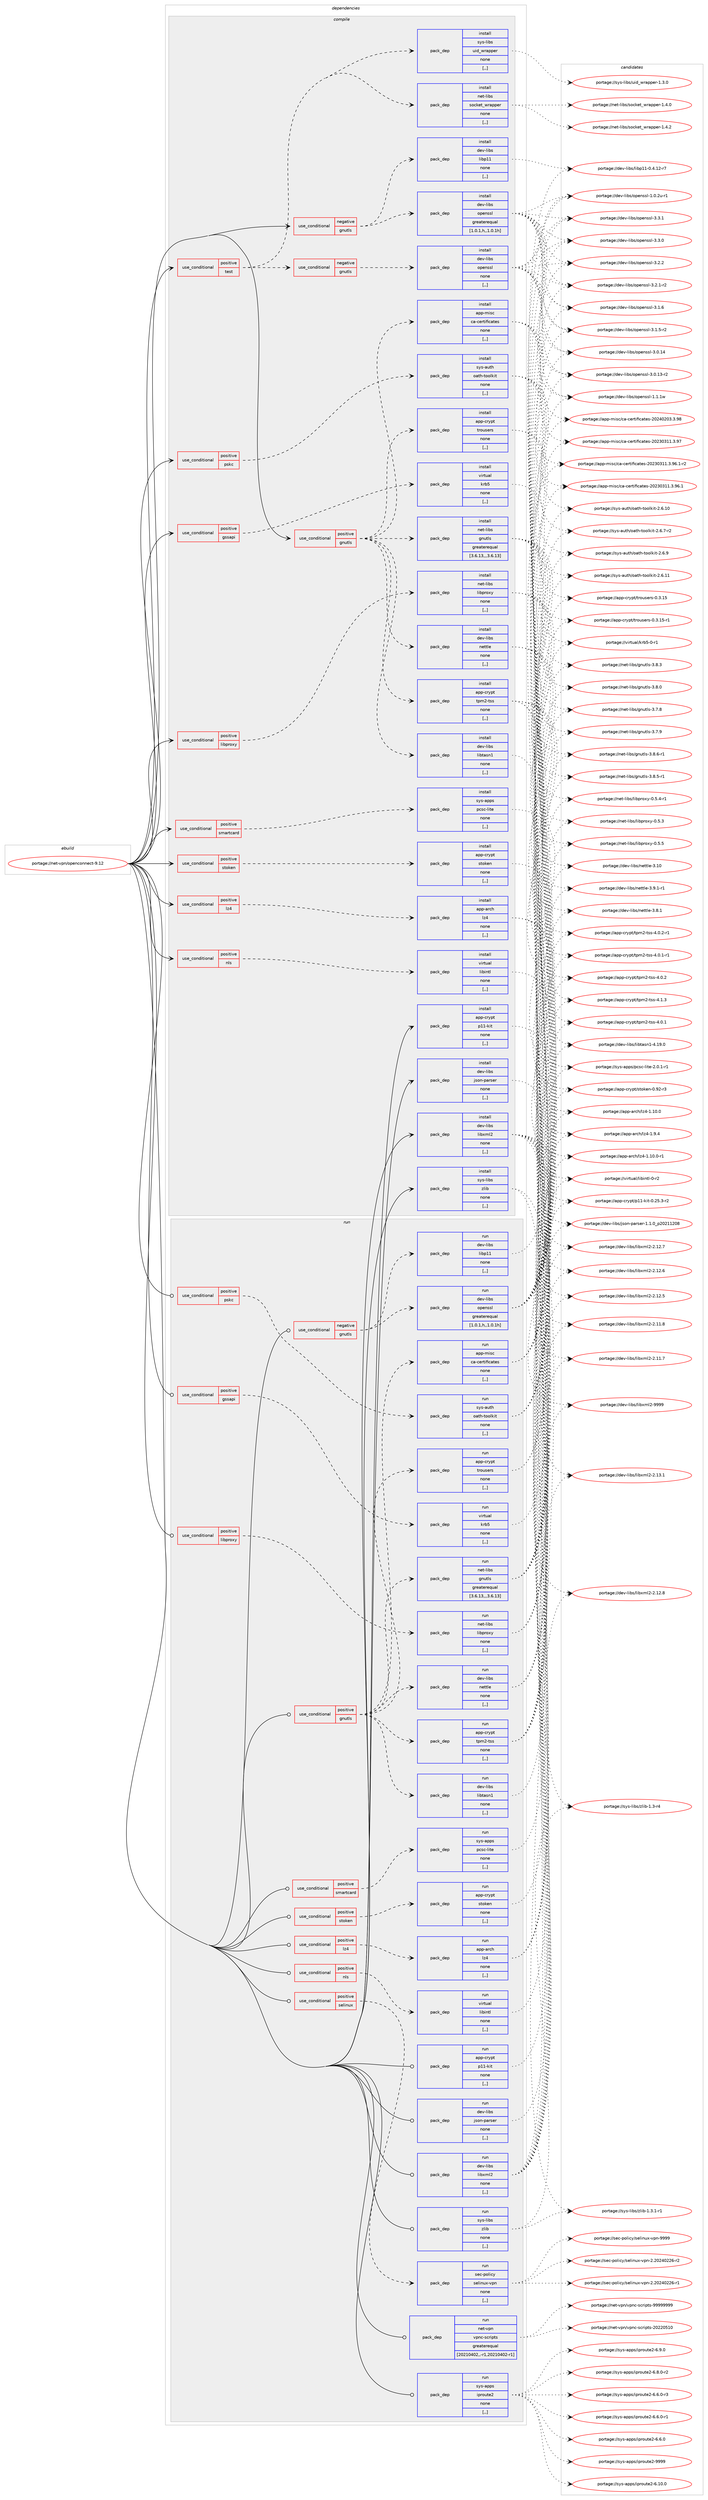 digraph prolog {

# *************
# Graph options
# *************

newrank=true;
concentrate=true;
compound=true;
graph [rankdir=LR,fontname=Helvetica,fontsize=10,ranksep=1.5];#, ranksep=2.5, nodesep=0.2];
edge  [arrowhead=vee];
node  [fontname=Helvetica,fontsize=10];

# **********
# The ebuild
# **********

subgraph cluster_leftcol {
color=gray;
label=<<i>ebuild</i>>;
id [label="portage://net-vpn/openconnect-9.12", color=red, width=4, href="../net-vpn/openconnect-9.12.svg"];
}

# ****************
# The dependencies
# ****************

subgraph cluster_midcol {
color=gray;
label=<<i>dependencies</i>>;
subgraph cluster_compile {
fillcolor="#eeeeee";
style=filled;
label=<<i>compile</i>>;
subgraph cond102358 {
dependency387004 [label=<<TABLE BORDER="0" CELLBORDER="1" CELLSPACING="0" CELLPADDING="4"><TR><TD ROWSPAN="3" CELLPADDING="10">use_conditional</TD></TR><TR><TD>negative</TD></TR><TR><TD>gnutls</TD></TR></TABLE>>, shape=none, color=red];
subgraph pack281861 {
dependency387005 [label=<<TABLE BORDER="0" CELLBORDER="1" CELLSPACING="0" CELLPADDING="4" WIDTH="220"><TR><TD ROWSPAN="6" CELLPADDING="30">pack_dep</TD></TR><TR><TD WIDTH="110">install</TD></TR><TR><TD>dev-libs</TD></TR><TR><TD>openssl</TD></TR><TR><TD>greaterequal</TD></TR><TR><TD>[1.0.1,h,,1.0.1h]</TD></TR></TABLE>>, shape=none, color=blue];
}
dependency387004:e -> dependency387005:w [weight=20,style="dashed",arrowhead="vee"];
subgraph pack281862 {
dependency387006 [label=<<TABLE BORDER="0" CELLBORDER="1" CELLSPACING="0" CELLPADDING="4" WIDTH="220"><TR><TD ROWSPAN="6" CELLPADDING="30">pack_dep</TD></TR><TR><TD WIDTH="110">install</TD></TR><TR><TD>dev-libs</TD></TR><TR><TD>libp11</TD></TR><TR><TD>none</TD></TR><TR><TD>[,,]</TD></TR></TABLE>>, shape=none, color=blue];
}
dependency387004:e -> dependency387006:w [weight=20,style="dashed",arrowhead="vee"];
}
id:e -> dependency387004:w [weight=20,style="solid",arrowhead="vee"];
subgraph cond102359 {
dependency387007 [label=<<TABLE BORDER="0" CELLBORDER="1" CELLSPACING="0" CELLPADDING="4"><TR><TD ROWSPAN="3" CELLPADDING="10">use_conditional</TD></TR><TR><TD>positive</TD></TR><TR><TD>gnutls</TD></TR></TABLE>>, shape=none, color=red];
subgraph pack281863 {
dependency387008 [label=<<TABLE BORDER="0" CELLBORDER="1" CELLSPACING="0" CELLPADDING="4" WIDTH="220"><TR><TD ROWSPAN="6" CELLPADDING="30">pack_dep</TD></TR><TR><TD WIDTH="110">install</TD></TR><TR><TD>app-crypt</TD></TR><TR><TD>trousers</TD></TR><TR><TD>none</TD></TR><TR><TD>[,,]</TD></TR></TABLE>>, shape=none, color=blue];
}
dependency387007:e -> dependency387008:w [weight=20,style="dashed",arrowhead="vee"];
subgraph pack281864 {
dependency387009 [label=<<TABLE BORDER="0" CELLBORDER="1" CELLSPACING="0" CELLPADDING="4" WIDTH="220"><TR><TD ROWSPAN="6" CELLPADDING="30">pack_dep</TD></TR><TR><TD WIDTH="110">install</TD></TR><TR><TD>app-misc</TD></TR><TR><TD>ca-certificates</TD></TR><TR><TD>none</TD></TR><TR><TD>[,,]</TD></TR></TABLE>>, shape=none, color=blue];
}
dependency387007:e -> dependency387009:w [weight=20,style="dashed",arrowhead="vee"];
subgraph pack281865 {
dependency387010 [label=<<TABLE BORDER="0" CELLBORDER="1" CELLSPACING="0" CELLPADDING="4" WIDTH="220"><TR><TD ROWSPAN="6" CELLPADDING="30">pack_dep</TD></TR><TR><TD WIDTH="110">install</TD></TR><TR><TD>dev-libs</TD></TR><TR><TD>nettle</TD></TR><TR><TD>none</TD></TR><TR><TD>[,,]</TD></TR></TABLE>>, shape=none, color=blue];
}
dependency387007:e -> dependency387010:w [weight=20,style="dashed",arrowhead="vee"];
subgraph pack281866 {
dependency387011 [label=<<TABLE BORDER="0" CELLBORDER="1" CELLSPACING="0" CELLPADDING="4" WIDTH="220"><TR><TD ROWSPAN="6" CELLPADDING="30">pack_dep</TD></TR><TR><TD WIDTH="110">install</TD></TR><TR><TD>net-libs</TD></TR><TR><TD>gnutls</TD></TR><TR><TD>greaterequal</TD></TR><TR><TD>[3.6.13,,,3.6.13]</TD></TR></TABLE>>, shape=none, color=blue];
}
dependency387007:e -> dependency387011:w [weight=20,style="dashed",arrowhead="vee"];
subgraph pack281867 {
dependency387012 [label=<<TABLE BORDER="0" CELLBORDER="1" CELLSPACING="0" CELLPADDING="4" WIDTH="220"><TR><TD ROWSPAN="6" CELLPADDING="30">pack_dep</TD></TR><TR><TD WIDTH="110">install</TD></TR><TR><TD>dev-libs</TD></TR><TR><TD>libtasn1</TD></TR><TR><TD>none</TD></TR><TR><TD>[,,]</TD></TR></TABLE>>, shape=none, color=blue];
}
dependency387007:e -> dependency387012:w [weight=20,style="dashed",arrowhead="vee"];
subgraph pack281868 {
dependency387013 [label=<<TABLE BORDER="0" CELLBORDER="1" CELLSPACING="0" CELLPADDING="4" WIDTH="220"><TR><TD ROWSPAN="6" CELLPADDING="30">pack_dep</TD></TR><TR><TD WIDTH="110">install</TD></TR><TR><TD>app-crypt</TD></TR><TR><TD>tpm2-tss</TD></TR><TR><TD>none</TD></TR><TR><TD>[,,]</TD></TR></TABLE>>, shape=none, color=blue];
}
dependency387007:e -> dependency387013:w [weight=20,style="dashed",arrowhead="vee"];
}
id:e -> dependency387007:w [weight=20,style="solid",arrowhead="vee"];
subgraph cond102360 {
dependency387014 [label=<<TABLE BORDER="0" CELLBORDER="1" CELLSPACING="0" CELLPADDING="4"><TR><TD ROWSPAN="3" CELLPADDING="10">use_conditional</TD></TR><TR><TD>positive</TD></TR><TR><TD>gssapi</TD></TR></TABLE>>, shape=none, color=red];
subgraph pack281869 {
dependency387015 [label=<<TABLE BORDER="0" CELLBORDER="1" CELLSPACING="0" CELLPADDING="4" WIDTH="220"><TR><TD ROWSPAN="6" CELLPADDING="30">pack_dep</TD></TR><TR><TD WIDTH="110">install</TD></TR><TR><TD>virtual</TD></TR><TR><TD>krb5</TD></TR><TR><TD>none</TD></TR><TR><TD>[,,]</TD></TR></TABLE>>, shape=none, color=blue];
}
dependency387014:e -> dependency387015:w [weight=20,style="dashed",arrowhead="vee"];
}
id:e -> dependency387014:w [weight=20,style="solid",arrowhead="vee"];
subgraph cond102361 {
dependency387016 [label=<<TABLE BORDER="0" CELLBORDER="1" CELLSPACING="0" CELLPADDING="4"><TR><TD ROWSPAN="3" CELLPADDING="10">use_conditional</TD></TR><TR><TD>positive</TD></TR><TR><TD>libproxy</TD></TR></TABLE>>, shape=none, color=red];
subgraph pack281870 {
dependency387017 [label=<<TABLE BORDER="0" CELLBORDER="1" CELLSPACING="0" CELLPADDING="4" WIDTH="220"><TR><TD ROWSPAN="6" CELLPADDING="30">pack_dep</TD></TR><TR><TD WIDTH="110">install</TD></TR><TR><TD>net-libs</TD></TR><TR><TD>libproxy</TD></TR><TR><TD>none</TD></TR><TR><TD>[,,]</TD></TR></TABLE>>, shape=none, color=blue];
}
dependency387016:e -> dependency387017:w [weight=20,style="dashed",arrowhead="vee"];
}
id:e -> dependency387016:w [weight=20,style="solid",arrowhead="vee"];
subgraph cond102362 {
dependency387018 [label=<<TABLE BORDER="0" CELLBORDER="1" CELLSPACING="0" CELLPADDING="4"><TR><TD ROWSPAN="3" CELLPADDING="10">use_conditional</TD></TR><TR><TD>positive</TD></TR><TR><TD>lz4</TD></TR></TABLE>>, shape=none, color=red];
subgraph pack281871 {
dependency387019 [label=<<TABLE BORDER="0" CELLBORDER="1" CELLSPACING="0" CELLPADDING="4" WIDTH="220"><TR><TD ROWSPAN="6" CELLPADDING="30">pack_dep</TD></TR><TR><TD WIDTH="110">install</TD></TR><TR><TD>app-arch</TD></TR><TR><TD>lz4</TD></TR><TR><TD>none</TD></TR><TR><TD>[,,]</TD></TR></TABLE>>, shape=none, color=blue];
}
dependency387018:e -> dependency387019:w [weight=20,style="dashed",arrowhead="vee"];
}
id:e -> dependency387018:w [weight=20,style="solid",arrowhead="vee"];
subgraph cond102363 {
dependency387020 [label=<<TABLE BORDER="0" CELLBORDER="1" CELLSPACING="0" CELLPADDING="4"><TR><TD ROWSPAN="3" CELLPADDING="10">use_conditional</TD></TR><TR><TD>positive</TD></TR><TR><TD>nls</TD></TR></TABLE>>, shape=none, color=red];
subgraph pack281872 {
dependency387021 [label=<<TABLE BORDER="0" CELLBORDER="1" CELLSPACING="0" CELLPADDING="4" WIDTH="220"><TR><TD ROWSPAN="6" CELLPADDING="30">pack_dep</TD></TR><TR><TD WIDTH="110">install</TD></TR><TR><TD>virtual</TD></TR><TR><TD>libintl</TD></TR><TR><TD>none</TD></TR><TR><TD>[,,]</TD></TR></TABLE>>, shape=none, color=blue];
}
dependency387020:e -> dependency387021:w [weight=20,style="dashed",arrowhead="vee"];
}
id:e -> dependency387020:w [weight=20,style="solid",arrowhead="vee"];
subgraph cond102364 {
dependency387022 [label=<<TABLE BORDER="0" CELLBORDER="1" CELLSPACING="0" CELLPADDING="4"><TR><TD ROWSPAN="3" CELLPADDING="10">use_conditional</TD></TR><TR><TD>positive</TD></TR><TR><TD>pskc</TD></TR></TABLE>>, shape=none, color=red];
subgraph pack281873 {
dependency387023 [label=<<TABLE BORDER="0" CELLBORDER="1" CELLSPACING="0" CELLPADDING="4" WIDTH="220"><TR><TD ROWSPAN="6" CELLPADDING="30">pack_dep</TD></TR><TR><TD WIDTH="110">install</TD></TR><TR><TD>sys-auth</TD></TR><TR><TD>oath-toolkit</TD></TR><TR><TD>none</TD></TR><TR><TD>[,,]</TD></TR></TABLE>>, shape=none, color=blue];
}
dependency387022:e -> dependency387023:w [weight=20,style="dashed",arrowhead="vee"];
}
id:e -> dependency387022:w [weight=20,style="solid",arrowhead="vee"];
subgraph cond102365 {
dependency387024 [label=<<TABLE BORDER="0" CELLBORDER="1" CELLSPACING="0" CELLPADDING="4"><TR><TD ROWSPAN="3" CELLPADDING="10">use_conditional</TD></TR><TR><TD>positive</TD></TR><TR><TD>smartcard</TD></TR></TABLE>>, shape=none, color=red];
subgraph pack281874 {
dependency387025 [label=<<TABLE BORDER="0" CELLBORDER="1" CELLSPACING="0" CELLPADDING="4" WIDTH="220"><TR><TD ROWSPAN="6" CELLPADDING="30">pack_dep</TD></TR><TR><TD WIDTH="110">install</TD></TR><TR><TD>sys-apps</TD></TR><TR><TD>pcsc-lite</TD></TR><TR><TD>none</TD></TR><TR><TD>[,,]</TD></TR></TABLE>>, shape=none, color=blue];
}
dependency387024:e -> dependency387025:w [weight=20,style="dashed",arrowhead="vee"];
}
id:e -> dependency387024:w [weight=20,style="solid",arrowhead="vee"];
subgraph cond102366 {
dependency387026 [label=<<TABLE BORDER="0" CELLBORDER="1" CELLSPACING="0" CELLPADDING="4"><TR><TD ROWSPAN="3" CELLPADDING="10">use_conditional</TD></TR><TR><TD>positive</TD></TR><TR><TD>stoken</TD></TR></TABLE>>, shape=none, color=red];
subgraph pack281875 {
dependency387027 [label=<<TABLE BORDER="0" CELLBORDER="1" CELLSPACING="0" CELLPADDING="4" WIDTH="220"><TR><TD ROWSPAN="6" CELLPADDING="30">pack_dep</TD></TR><TR><TD WIDTH="110">install</TD></TR><TR><TD>app-crypt</TD></TR><TR><TD>stoken</TD></TR><TR><TD>none</TD></TR><TR><TD>[,,]</TD></TR></TABLE>>, shape=none, color=blue];
}
dependency387026:e -> dependency387027:w [weight=20,style="dashed",arrowhead="vee"];
}
id:e -> dependency387026:w [weight=20,style="solid",arrowhead="vee"];
subgraph cond102367 {
dependency387028 [label=<<TABLE BORDER="0" CELLBORDER="1" CELLSPACING="0" CELLPADDING="4"><TR><TD ROWSPAN="3" CELLPADDING="10">use_conditional</TD></TR><TR><TD>positive</TD></TR><TR><TD>test</TD></TR></TABLE>>, shape=none, color=red];
subgraph pack281876 {
dependency387029 [label=<<TABLE BORDER="0" CELLBORDER="1" CELLSPACING="0" CELLPADDING="4" WIDTH="220"><TR><TD ROWSPAN="6" CELLPADDING="30">pack_dep</TD></TR><TR><TD WIDTH="110">install</TD></TR><TR><TD>net-libs</TD></TR><TR><TD>socket_wrapper</TD></TR><TR><TD>none</TD></TR><TR><TD>[,,]</TD></TR></TABLE>>, shape=none, color=blue];
}
dependency387028:e -> dependency387029:w [weight=20,style="dashed",arrowhead="vee"];
subgraph pack281877 {
dependency387030 [label=<<TABLE BORDER="0" CELLBORDER="1" CELLSPACING="0" CELLPADDING="4" WIDTH="220"><TR><TD ROWSPAN="6" CELLPADDING="30">pack_dep</TD></TR><TR><TD WIDTH="110">install</TD></TR><TR><TD>sys-libs</TD></TR><TR><TD>uid_wrapper</TD></TR><TR><TD>none</TD></TR><TR><TD>[,,]</TD></TR></TABLE>>, shape=none, color=blue];
}
dependency387028:e -> dependency387030:w [weight=20,style="dashed",arrowhead="vee"];
subgraph cond102368 {
dependency387031 [label=<<TABLE BORDER="0" CELLBORDER="1" CELLSPACING="0" CELLPADDING="4"><TR><TD ROWSPAN="3" CELLPADDING="10">use_conditional</TD></TR><TR><TD>negative</TD></TR><TR><TD>gnutls</TD></TR></TABLE>>, shape=none, color=red];
subgraph pack281878 {
dependency387032 [label=<<TABLE BORDER="0" CELLBORDER="1" CELLSPACING="0" CELLPADDING="4" WIDTH="220"><TR><TD ROWSPAN="6" CELLPADDING="30">pack_dep</TD></TR><TR><TD WIDTH="110">install</TD></TR><TR><TD>dev-libs</TD></TR><TR><TD>openssl</TD></TR><TR><TD>none</TD></TR><TR><TD>[,,]</TD></TR></TABLE>>, shape=none, color=blue];
}
dependency387031:e -> dependency387032:w [weight=20,style="dashed",arrowhead="vee"];
}
dependency387028:e -> dependency387031:w [weight=20,style="dashed",arrowhead="vee"];
}
id:e -> dependency387028:w [weight=20,style="solid",arrowhead="vee"];
subgraph pack281879 {
dependency387033 [label=<<TABLE BORDER="0" CELLBORDER="1" CELLSPACING="0" CELLPADDING="4" WIDTH="220"><TR><TD ROWSPAN="6" CELLPADDING="30">pack_dep</TD></TR><TR><TD WIDTH="110">install</TD></TR><TR><TD>app-crypt</TD></TR><TR><TD>p11-kit</TD></TR><TR><TD>none</TD></TR><TR><TD>[,,]</TD></TR></TABLE>>, shape=none, color=blue];
}
id:e -> dependency387033:w [weight=20,style="solid",arrowhead="vee"];
subgraph pack281880 {
dependency387034 [label=<<TABLE BORDER="0" CELLBORDER="1" CELLSPACING="0" CELLPADDING="4" WIDTH="220"><TR><TD ROWSPAN="6" CELLPADDING="30">pack_dep</TD></TR><TR><TD WIDTH="110">install</TD></TR><TR><TD>dev-libs</TD></TR><TR><TD>json-parser</TD></TR><TR><TD>none</TD></TR><TR><TD>[,,]</TD></TR></TABLE>>, shape=none, color=blue];
}
id:e -> dependency387034:w [weight=20,style="solid",arrowhead="vee"];
subgraph pack281881 {
dependency387035 [label=<<TABLE BORDER="0" CELLBORDER="1" CELLSPACING="0" CELLPADDING="4" WIDTH="220"><TR><TD ROWSPAN="6" CELLPADDING="30">pack_dep</TD></TR><TR><TD WIDTH="110">install</TD></TR><TR><TD>dev-libs</TD></TR><TR><TD>libxml2</TD></TR><TR><TD>none</TD></TR><TR><TD>[,,]</TD></TR></TABLE>>, shape=none, color=blue];
}
id:e -> dependency387035:w [weight=20,style="solid",arrowhead="vee"];
subgraph pack281882 {
dependency387036 [label=<<TABLE BORDER="0" CELLBORDER="1" CELLSPACING="0" CELLPADDING="4" WIDTH="220"><TR><TD ROWSPAN="6" CELLPADDING="30">pack_dep</TD></TR><TR><TD WIDTH="110">install</TD></TR><TR><TD>sys-libs</TD></TR><TR><TD>zlib</TD></TR><TR><TD>none</TD></TR><TR><TD>[,,]</TD></TR></TABLE>>, shape=none, color=blue];
}
id:e -> dependency387036:w [weight=20,style="solid",arrowhead="vee"];
}
subgraph cluster_compileandrun {
fillcolor="#eeeeee";
style=filled;
label=<<i>compile and run</i>>;
}
subgraph cluster_run {
fillcolor="#eeeeee";
style=filled;
label=<<i>run</i>>;
subgraph cond102369 {
dependency387037 [label=<<TABLE BORDER="0" CELLBORDER="1" CELLSPACING="0" CELLPADDING="4"><TR><TD ROWSPAN="3" CELLPADDING="10">use_conditional</TD></TR><TR><TD>negative</TD></TR><TR><TD>gnutls</TD></TR></TABLE>>, shape=none, color=red];
subgraph pack281883 {
dependency387038 [label=<<TABLE BORDER="0" CELLBORDER="1" CELLSPACING="0" CELLPADDING="4" WIDTH="220"><TR><TD ROWSPAN="6" CELLPADDING="30">pack_dep</TD></TR><TR><TD WIDTH="110">run</TD></TR><TR><TD>dev-libs</TD></TR><TR><TD>openssl</TD></TR><TR><TD>greaterequal</TD></TR><TR><TD>[1.0.1,h,,1.0.1h]</TD></TR></TABLE>>, shape=none, color=blue];
}
dependency387037:e -> dependency387038:w [weight=20,style="dashed",arrowhead="vee"];
subgraph pack281884 {
dependency387039 [label=<<TABLE BORDER="0" CELLBORDER="1" CELLSPACING="0" CELLPADDING="4" WIDTH="220"><TR><TD ROWSPAN="6" CELLPADDING="30">pack_dep</TD></TR><TR><TD WIDTH="110">run</TD></TR><TR><TD>dev-libs</TD></TR><TR><TD>libp11</TD></TR><TR><TD>none</TD></TR><TR><TD>[,,]</TD></TR></TABLE>>, shape=none, color=blue];
}
dependency387037:e -> dependency387039:w [weight=20,style="dashed",arrowhead="vee"];
}
id:e -> dependency387037:w [weight=20,style="solid",arrowhead="odot"];
subgraph cond102370 {
dependency387040 [label=<<TABLE BORDER="0" CELLBORDER="1" CELLSPACING="0" CELLPADDING="4"><TR><TD ROWSPAN="3" CELLPADDING="10">use_conditional</TD></TR><TR><TD>positive</TD></TR><TR><TD>gnutls</TD></TR></TABLE>>, shape=none, color=red];
subgraph pack281885 {
dependency387041 [label=<<TABLE BORDER="0" CELLBORDER="1" CELLSPACING="0" CELLPADDING="4" WIDTH="220"><TR><TD ROWSPAN="6" CELLPADDING="30">pack_dep</TD></TR><TR><TD WIDTH="110">run</TD></TR><TR><TD>app-crypt</TD></TR><TR><TD>trousers</TD></TR><TR><TD>none</TD></TR><TR><TD>[,,]</TD></TR></TABLE>>, shape=none, color=blue];
}
dependency387040:e -> dependency387041:w [weight=20,style="dashed",arrowhead="vee"];
subgraph pack281886 {
dependency387042 [label=<<TABLE BORDER="0" CELLBORDER="1" CELLSPACING="0" CELLPADDING="4" WIDTH="220"><TR><TD ROWSPAN="6" CELLPADDING="30">pack_dep</TD></TR><TR><TD WIDTH="110">run</TD></TR><TR><TD>app-misc</TD></TR><TR><TD>ca-certificates</TD></TR><TR><TD>none</TD></TR><TR><TD>[,,]</TD></TR></TABLE>>, shape=none, color=blue];
}
dependency387040:e -> dependency387042:w [weight=20,style="dashed",arrowhead="vee"];
subgraph pack281887 {
dependency387043 [label=<<TABLE BORDER="0" CELLBORDER="1" CELLSPACING="0" CELLPADDING="4" WIDTH="220"><TR><TD ROWSPAN="6" CELLPADDING="30">pack_dep</TD></TR><TR><TD WIDTH="110">run</TD></TR><TR><TD>dev-libs</TD></TR><TR><TD>nettle</TD></TR><TR><TD>none</TD></TR><TR><TD>[,,]</TD></TR></TABLE>>, shape=none, color=blue];
}
dependency387040:e -> dependency387043:w [weight=20,style="dashed",arrowhead="vee"];
subgraph pack281888 {
dependency387044 [label=<<TABLE BORDER="0" CELLBORDER="1" CELLSPACING="0" CELLPADDING="4" WIDTH="220"><TR><TD ROWSPAN="6" CELLPADDING="30">pack_dep</TD></TR><TR><TD WIDTH="110">run</TD></TR><TR><TD>net-libs</TD></TR><TR><TD>gnutls</TD></TR><TR><TD>greaterequal</TD></TR><TR><TD>[3.6.13,,,3.6.13]</TD></TR></TABLE>>, shape=none, color=blue];
}
dependency387040:e -> dependency387044:w [weight=20,style="dashed",arrowhead="vee"];
subgraph pack281889 {
dependency387045 [label=<<TABLE BORDER="0" CELLBORDER="1" CELLSPACING="0" CELLPADDING="4" WIDTH="220"><TR><TD ROWSPAN="6" CELLPADDING="30">pack_dep</TD></TR><TR><TD WIDTH="110">run</TD></TR><TR><TD>dev-libs</TD></TR><TR><TD>libtasn1</TD></TR><TR><TD>none</TD></TR><TR><TD>[,,]</TD></TR></TABLE>>, shape=none, color=blue];
}
dependency387040:e -> dependency387045:w [weight=20,style="dashed",arrowhead="vee"];
subgraph pack281890 {
dependency387046 [label=<<TABLE BORDER="0" CELLBORDER="1" CELLSPACING="0" CELLPADDING="4" WIDTH="220"><TR><TD ROWSPAN="6" CELLPADDING="30">pack_dep</TD></TR><TR><TD WIDTH="110">run</TD></TR><TR><TD>app-crypt</TD></TR><TR><TD>tpm2-tss</TD></TR><TR><TD>none</TD></TR><TR><TD>[,,]</TD></TR></TABLE>>, shape=none, color=blue];
}
dependency387040:e -> dependency387046:w [weight=20,style="dashed",arrowhead="vee"];
}
id:e -> dependency387040:w [weight=20,style="solid",arrowhead="odot"];
subgraph cond102371 {
dependency387047 [label=<<TABLE BORDER="0" CELLBORDER="1" CELLSPACING="0" CELLPADDING="4"><TR><TD ROWSPAN="3" CELLPADDING="10">use_conditional</TD></TR><TR><TD>positive</TD></TR><TR><TD>gssapi</TD></TR></TABLE>>, shape=none, color=red];
subgraph pack281891 {
dependency387048 [label=<<TABLE BORDER="0" CELLBORDER="1" CELLSPACING="0" CELLPADDING="4" WIDTH="220"><TR><TD ROWSPAN="6" CELLPADDING="30">pack_dep</TD></TR><TR><TD WIDTH="110">run</TD></TR><TR><TD>virtual</TD></TR><TR><TD>krb5</TD></TR><TR><TD>none</TD></TR><TR><TD>[,,]</TD></TR></TABLE>>, shape=none, color=blue];
}
dependency387047:e -> dependency387048:w [weight=20,style="dashed",arrowhead="vee"];
}
id:e -> dependency387047:w [weight=20,style="solid",arrowhead="odot"];
subgraph cond102372 {
dependency387049 [label=<<TABLE BORDER="0" CELLBORDER="1" CELLSPACING="0" CELLPADDING="4"><TR><TD ROWSPAN="3" CELLPADDING="10">use_conditional</TD></TR><TR><TD>positive</TD></TR><TR><TD>libproxy</TD></TR></TABLE>>, shape=none, color=red];
subgraph pack281892 {
dependency387050 [label=<<TABLE BORDER="0" CELLBORDER="1" CELLSPACING="0" CELLPADDING="4" WIDTH="220"><TR><TD ROWSPAN="6" CELLPADDING="30">pack_dep</TD></TR><TR><TD WIDTH="110">run</TD></TR><TR><TD>net-libs</TD></TR><TR><TD>libproxy</TD></TR><TR><TD>none</TD></TR><TR><TD>[,,]</TD></TR></TABLE>>, shape=none, color=blue];
}
dependency387049:e -> dependency387050:w [weight=20,style="dashed",arrowhead="vee"];
}
id:e -> dependency387049:w [weight=20,style="solid",arrowhead="odot"];
subgraph cond102373 {
dependency387051 [label=<<TABLE BORDER="0" CELLBORDER="1" CELLSPACING="0" CELLPADDING="4"><TR><TD ROWSPAN="3" CELLPADDING="10">use_conditional</TD></TR><TR><TD>positive</TD></TR><TR><TD>lz4</TD></TR></TABLE>>, shape=none, color=red];
subgraph pack281893 {
dependency387052 [label=<<TABLE BORDER="0" CELLBORDER="1" CELLSPACING="0" CELLPADDING="4" WIDTH="220"><TR><TD ROWSPAN="6" CELLPADDING="30">pack_dep</TD></TR><TR><TD WIDTH="110">run</TD></TR><TR><TD>app-arch</TD></TR><TR><TD>lz4</TD></TR><TR><TD>none</TD></TR><TR><TD>[,,]</TD></TR></TABLE>>, shape=none, color=blue];
}
dependency387051:e -> dependency387052:w [weight=20,style="dashed",arrowhead="vee"];
}
id:e -> dependency387051:w [weight=20,style="solid",arrowhead="odot"];
subgraph cond102374 {
dependency387053 [label=<<TABLE BORDER="0" CELLBORDER="1" CELLSPACING="0" CELLPADDING="4"><TR><TD ROWSPAN="3" CELLPADDING="10">use_conditional</TD></TR><TR><TD>positive</TD></TR><TR><TD>nls</TD></TR></TABLE>>, shape=none, color=red];
subgraph pack281894 {
dependency387054 [label=<<TABLE BORDER="0" CELLBORDER="1" CELLSPACING="0" CELLPADDING="4" WIDTH="220"><TR><TD ROWSPAN="6" CELLPADDING="30">pack_dep</TD></TR><TR><TD WIDTH="110">run</TD></TR><TR><TD>virtual</TD></TR><TR><TD>libintl</TD></TR><TR><TD>none</TD></TR><TR><TD>[,,]</TD></TR></TABLE>>, shape=none, color=blue];
}
dependency387053:e -> dependency387054:w [weight=20,style="dashed",arrowhead="vee"];
}
id:e -> dependency387053:w [weight=20,style="solid",arrowhead="odot"];
subgraph cond102375 {
dependency387055 [label=<<TABLE BORDER="0" CELLBORDER="1" CELLSPACING="0" CELLPADDING="4"><TR><TD ROWSPAN="3" CELLPADDING="10">use_conditional</TD></TR><TR><TD>positive</TD></TR><TR><TD>pskc</TD></TR></TABLE>>, shape=none, color=red];
subgraph pack281895 {
dependency387056 [label=<<TABLE BORDER="0" CELLBORDER="1" CELLSPACING="0" CELLPADDING="4" WIDTH="220"><TR><TD ROWSPAN="6" CELLPADDING="30">pack_dep</TD></TR><TR><TD WIDTH="110">run</TD></TR><TR><TD>sys-auth</TD></TR><TR><TD>oath-toolkit</TD></TR><TR><TD>none</TD></TR><TR><TD>[,,]</TD></TR></TABLE>>, shape=none, color=blue];
}
dependency387055:e -> dependency387056:w [weight=20,style="dashed",arrowhead="vee"];
}
id:e -> dependency387055:w [weight=20,style="solid",arrowhead="odot"];
subgraph cond102376 {
dependency387057 [label=<<TABLE BORDER="0" CELLBORDER="1" CELLSPACING="0" CELLPADDING="4"><TR><TD ROWSPAN="3" CELLPADDING="10">use_conditional</TD></TR><TR><TD>positive</TD></TR><TR><TD>selinux</TD></TR></TABLE>>, shape=none, color=red];
subgraph pack281896 {
dependency387058 [label=<<TABLE BORDER="0" CELLBORDER="1" CELLSPACING="0" CELLPADDING="4" WIDTH="220"><TR><TD ROWSPAN="6" CELLPADDING="30">pack_dep</TD></TR><TR><TD WIDTH="110">run</TD></TR><TR><TD>sec-policy</TD></TR><TR><TD>selinux-vpn</TD></TR><TR><TD>none</TD></TR><TR><TD>[,,]</TD></TR></TABLE>>, shape=none, color=blue];
}
dependency387057:e -> dependency387058:w [weight=20,style="dashed",arrowhead="vee"];
}
id:e -> dependency387057:w [weight=20,style="solid",arrowhead="odot"];
subgraph cond102377 {
dependency387059 [label=<<TABLE BORDER="0" CELLBORDER="1" CELLSPACING="0" CELLPADDING="4"><TR><TD ROWSPAN="3" CELLPADDING="10">use_conditional</TD></TR><TR><TD>positive</TD></TR><TR><TD>smartcard</TD></TR></TABLE>>, shape=none, color=red];
subgraph pack281897 {
dependency387060 [label=<<TABLE BORDER="0" CELLBORDER="1" CELLSPACING="0" CELLPADDING="4" WIDTH="220"><TR><TD ROWSPAN="6" CELLPADDING="30">pack_dep</TD></TR><TR><TD WIDTH="110">run</TD></TR><TR><TD>sys-apps</TD></TR><TR><TD>pcsc-lite</TD></TR><TR><TD>none</TD></TR><TR><TD>[,,]</TD></TR></TABLE>>, shape=none, color=blue];
}
dependency387059:e -> dependency387060:w [weight=20,style="dashed",arrowhead="vee"];
}
id:e -> dependency387059:w [weight=20,style="solid",arrowhead="odot"];
subgraph cond102378 {
dependency387061 [label=<<TABLE BORDER="0" CELLBORDER="1" CELLSPACING="0" CELLPADDING="4"><TR><TD ROWSPAN="3" CELLPADDING="10">use_conditional</TD></TR><TR><TD>positive</TD></TR><TR><TD>stoken</TD></TR></TABLE>>, shape=none, color=red];
subgraph pack281898 {
dependency387062 [label=<<TABLE BORDER="0" CELLBORDER="1" CELLSPACING="0" CELLPADDING="4" WIDTH="220"><TR><TD ROWSPAN="6" CELLPADDING="30">pack_dep</TD></TR><TR><TD WIDTH="110">run</TD></TR><TR><TD>app-crypt</TD></TR><TR><TD>stoken</TD></TR><TR><TD>none</TD></TR><TR><TD>[,,]</TD></TR></TABLE>>, shape=none, color=blue];
}
dependency387061:e -> dependency387062:w [weight=20,style="dashed",arrowhead="vee"];
}
id:e -> dependency387061:w [weight=20,style="solid",arrowhead="odot"];
subgraph pack281899 {
dependency387063 [label=<<TABLE BORDER="0" CELLBORDER="1" CELLSPACING="0" CELLPADDING="4" WIDTH="220"><TR><TD ROWSPAN="6" CELLPADDING="30">pack_dep</TD></TR><TR><TD WIDTH="110">run</TD></TR><TR><TD>app-crypt</TD></TR><TR><TD>p11-kit</TD></TR><TR><TD>none</TD></TR><TR><TD>[,,]</TD></TR></TABLE>>, shape=none, color=blue];
}
id:e -> dependency387063:w [weight=20,style="solid",arrowhead="odot"];
subgraph pack281900 {
dependency387064 [label=<<TABLE BORDER="0" CELLBORDER="1" CELLSPACING="0" CELLPADDING="4" WIDTH="220"><TR><TD ROWSPAN="6" CELLPADDING="30">pack_dep</TD></TR><TR><TD WIDTH="110">run</TD></TR><TR><TD>dev-libs</TD></TR><TR><TD>json-parser</TD></TR><TR><TD>none</TD></TR><TR><TD>[,,]</TD></TR></TABLE>>, shape=none, color=blue];
}
id:e -> dependency387064:w [weight=20,style="solid",arrowhead="odot"];
subgraph pack281901 {
dependency387065 [label=<<TABLE BORDER="0" CELLBORDER="1" CELLSPACING="0" CELLPADDING="4" WIDTH="220"><TR><TD ROWSPAN="6" CELLPADDING="30">pack_dep</TD></TR><TR><TD WIDTH="110">run</TD></TR><TR><TD>dev-libs</TD></TR><TR><TD>libxml2</TD></TR><TR><TD>none</TD></TR><TR><TD>[,,]</TD></TR></TABLE>>, shape=none, color=blue];
}
id:e -> dependency387065:w [weight=20,style="solid",arrowhead="odot"];
subgraph pack281902 {
dependency387066 [label=<<TABLE BORDER="0" CELLBORDER="1" CELLSPACING="0" CELLPADDING="4" WIDTH="220"><TR><TD ROWSPAN="6" CELLPADDING="30">pack_dep</TD></TR><TR><TD WIDTH="110">run</TD></TR><TR><TD>net-vpn</TD></TR><TR><TD>vpnc-scripts</TD></TR><TR><TD>greaterequal</TD></TR><TR><TD>[20210402,,-r1,20210402-r1]</TD></TR></TABLE>>, shape=none, color=blue];
}
id:e -> dependency387066:w [weight=20,style="solid",arrowhead="odot"];
subgraph pack281903 {
dependency387067 [label=<<TABLE BORDER="0" CELLBORDER="1" CELLSPACING="0" CELLPADDING="4" WIDTH="220"><TR><TD ROWSPAN="6" CELLPADDING="30">pack_dep</TD></TR><TR><TD WIDTH="110">run</TD></TR><TR><TD>sys-apps</TD></TR><TR><TD>iproute2</TD></TR><TR><TD>none</TD></TR><TR><TD>[,,]</TD></TR></TABLE>>, shape=none, color=blue];
}
id:e -> dependency387067:w [weight=20,style="solid",arrowhead="odot"];
subgraph pack281904 {
dependency387068 [label=<<TABLE BORDER="0" CELLBORDER="1" CELLSPACING="0" CELLPADDING="4" WIDTH="220"><TR><TD ROWSPAN="6" CELLPADDING="30">pack_dep</TD></TR><TR><TD WIDTH="110">run</TD></TR><TR><TD>sys-libs</TD></TR><TR><TD>zlib</TD></TR><TR><TD>none</TD></TR><TR><TD>[,,]</TD></TR></TABLE>>, shape=none, color=blue];
}
id:e -> dependency387068:w [weight=20,style="solid",arrowhead="odot"];
}
}

# **************
# The candidates
# **************

subgraph cluster_choices {
rank=same;
color=gray;
label=<<i>candidates</i>>;

subgraph choice281861 {
color=black;
nodesep=1;
choice100101118451081059811547111112101110115115108455146514649 [label="portage://dev-libs/openssl-3.3.1", color=red, width=4,href="../dev-libs/openssl-3.3.1.svg"];
choice100101118451081059811547111112101110115115108455146514648 [label="portage://dev-libs/openssl-3.3.0", color=red, width=4,href="../dev-libs/openssl-3.3.0.svg"];
choice100101118451081059811547111112101110115115108455146504650 [label="portage://dev-libs/openssl-3.2.2", color=red, width=4,href="../dev-libs/openssl-3.2.2.svg"];
choice1001011184510810598115471111121011101151151084551465046494511450 [label="portage://dev-libs/openssl-3.2.1-r2", color=red, width=4,href="../dev-libs/openssl-3.2.1-r2.svg"];
choice100101118451081059811547111112101110115115108455146494654 [label="portage://dev-libs/openssl-3.1.6", color=red, width=4,href="../dev-libs/openssl-3.1.6.svg"];
choice1001011184510810598115471111121011101151151084551464946534511450 [label="portage://dev-libs/openssl-3.1.5-r2", color=red, width=4,href="../dev-libs/openssl-3.1.5-r2.svg"];
choice10010111845108105981154711111210111011511510845514648464952 [label="portage://dev-libs/openssl-3.0.14", color=red, width=4,href="../dev-libs/openssl-3.0.14.svg"];
choice100101118451081059811547111112101110115115108455146484649514511450 [label="portage://dev-libs/openssl-3.0.13-r2", color=red, width=4,href="../dev-libs/openssl-3.0.13-r2.svg"];
choice100101118451081059811547111112101110115115108454946494649119 [label="portage://dev-libs/openssl-1.1.1w", color=red, width=4,href="../dev-libs/openssl-1.1.1w.svg"];
choice1001011184510810598115471111121011101151151084549464846501174511449 [label="portage://dev-libs/openssl-1.0.2u-r1", color=red, width=4,href="../dev-libs/openssl-1.0.2u-r1.svg"];
dependency387005:e -> choice100101118451081059811547111112101110115115108455146514649:w [style=dotted,weight="100"];
dependency387005:e -> choice100101118451081059811547111112101110115115108455146514648:w [style=dotted,weight="100"];
dependency387005:e -> choice100101118451081059811547111112101110115115108455146504650:w [style=dotted,weight="100"];
dependency387005:e -> choice1001011184510810598115471111121011101151151084551465046494511450:w [style=dotted,weight="100"];
dependency387005:e -> choice100101118451081059811547111112101110115115108455146494654:w [style=dotted,weight="100"];
dependency387005:e -> choice1001011184510810598115471111121011101151151084551464946534511450:w [style=dotted,weight="100"];
dependency387005:e -> choice10010111845108105981154711111210111011511510845514648464952:w [style=dotted,weight="100"];
dependency387005:e -> choice100101118451081059811547111112101110115115108455146484649514511450:w [style=dotted,weight="100"];
dependency387005:e -> choice100101118451081059811547111112101110115115108454946494649119:w [style=dotted,weight="100"];
dependency387005:e -> choice1001011184510810598115471111121011101151151084549464846501174511449:w [style=dotted,weight="100"];
}
subgraph choice281862 {
color=black;
nodesep=1;
choice100101118451081059811547108105981124949454846524649504511455 [label="portage://dev-libs/libp11-0.4.12-r7", color=red, width=4,href="../dev-libs/libp11-0.4.12-r7.svg"];
dependency387006:e -> choice100101118451081059811547108105981124949454846524649504511455:w [style=dotted,weight="100"];
}
subgraph choice281863 {
color=black;
nodesep=1;
choice97112112459911412111211647116114111117115101114115454846514649534511449 [label="portage://app-crypt/trousers-0.3.15-r1", color=red, width=4,href="../app-crypt/trousers-0.3.15-r1.svg"];
choice9711211245991141211121164711611411111711510111411545484651464953 [label="portage://app-crypt/trousers-0.3.15", color=red, width=4,href="../app-crypt/trousers-0.3.15.svg"];
dependency387008:e -> choice97112112459911412111211647116114111117115101114115454846514649534511449:w [style=dotted,weight="100"];
dependency387008:e -> choice9711211245991141211121164711611411111711510111411545484651464953:w [style=dotted,weight="100"];
}
subgraph choice281864 {
color=black;
nodesep=1;
choice971121124510910511599479997459910111411610510210599971161011154550485052485048514651465756 [label="portage://app-misc/ca-certificates-20240203.3.98", color=red, width=4,href="../app-misc/ca-certificates-20240203.3.98.svg"];
choice971121124510910511599479997459910111411610510210599971161011154550485051485149494651465755 [label="portage://app-misc/ca-certificates-20230311.3.97", color=red, width=4,href="../app-misc/ca-certificates-20230311.3.97.svg"];
choice97112112451091051159947999745991011141161051021059997116101115455048505148514949465146575446494511450 [label="portage://app-misc/ca-certificates-20230311.3.96.1-r2", color=red, width=4,href="../app-misc/ca-certificates-20230311.3.96.1-r2.svg"];
choice9711211245109105115994799974599101114116105102105999711610111545504850514851494946514657544649 [label="portage://app-misc/ca-certificates-20230311.3.96.1", color=red, width=4,href="../app-misc/ca-certificates-20230311.3.96.1.svg"];
dependency387009:e -> choice971121124510910511599479997459910111411610510210599971161011154550485052485048514651465756:w [style=dotted,weight="100"];
dependency387009:e -> choice971121124510910511599479997459910111411610510210599971161011154550485051485149494651465755:w [style=dotted,weight="100"];
dependency387009:e -> choice97112112451091051159947999745991011141161051021059997116101115455048505148514949465146575446494511450:w [style=dotted,weight="100"];
dependency387009:e -> choice9711211245109105115994799974599101114116105102105999711610111545504850514851494946514657544649:w [style=dotted,weight="100"];
}
subgraph choice281865 {
color=black;
nodesep=1;
choice1001011184510810598115471101011161161081014551464948 [label="portage://dev-libs/nettle-3.10", color=red, width=4,href="../dev-libs/nettle-3.10.svg"];
choice1001011184510810598115471101011161161081014551465746494511449 [label="portage://dev-libs/nettle-3.9.1-r1", color=red, width=4,href="../dev-libs/nettle-3.9.1-r1.svg"];
choice100101118451081059811547110101116116108101455146564649 [label="portage://dev-libs/nettle-3.8.1", color=red, width=4,href="../dev-libs/nettle-3.8.1.svg"];
dependency387010:e -> choice1001011184510810598115471101011161161081014551464948:w [style=dotted,weight="100"];
dependency387010:e -> choice1001011184510810598115471101011161161081014551465746494511449:w [style=dotted,weight="100"];
dependency387010:e -> choice100101118451081059811547110101116116108101455146564649:w [style=dotted,weight="100"];
}
subgraph choice281866 {
color=black;
nodesep=1;
choice1101011164510810598115471031101171161081154551465646544511449 [label="portage://net-libs/gnutls-3.8.6-r1", color=red, width=4,href="../net-libs/gnutls-3.8.6-r1.svg"];
choice1101011164510810598115471031101171161081154551465646534511449 [label="portage://net-libs/gnutls-3.8.5-r1", color=red, width=4,href="../net-libs/gnutls-3.8.5-r1.svg"];
choice110101116451081059811547103110117116108115455146564651 [label="portage://net-libs/gnutls-3.8.3", color=red, width=4,href="../net-libs/gnutls-3.8.3.svg"];
choice110101116451081059811547103110117116108115455146564648 [label="portage://net-libs/gnutls-3.8.0", color=red, width=4,href="../net-libs/gnutls-3.8.0.svg"];
choice110101116451081059811547103110117116108115455146554657 [label="portage://net-libs/gnutls-3.7.9", color=red, width=4,href="../net-libs/gnutls-3.7.9.svg"];
choice110101116451081059811547103110117116108115455146554656 [label="portage://net-libs/gnutls-3.7.8", color=red, width=4,href="../net-libs/gnutls-3.7.8.svg"];
dependency387011:e -> choice1101011164510810598115471031101171161081154551465646544511449:w [style=dotted,weight="100"];
dependency387011:e -> choice1101011164510810598115471031101171161081154551465646534511449:w [style=dotted,weight="100"];
dependency387011:e -> choice110101116451081059811547103110117116108115455146564651:w [style=dotted,weight="100"];
dependency387011:e -> choice110101116451081059811547103110117116108115455146564648:w [style=dotted,weight="100"];
dependency387011:e -> choice110101116451081059811547103110117116108115455146554657:w [style=dotted,weight="100"];
dependency387011:e -> choice110101116451081059811547103110117116108115455146554656:w [style=dotted,weight="100"];
}
subgraph choice281867 {
color=black;
nodesep=1;
choice10010111845108105981154710810598116971151104945524649574648 [label="portage://dev-libs/libtasn1-4.19.0", color=red, width=4,href="../dev-libs/libtasn1-4.19.0.svg"];
dependency387012:e -> choice10010111845108105981154710810598116971151104945524649574648:w [style=dotted,weight="100"];
}
subgraph choice281868 {
color=black;
nodesep=1;
choice971121124599114121112116471161121095045116115115455246494651 [label="portage://app-crypt/tpm2-tss-4.1.3", color=red, width=4,href="../app-crypt/tpm2-tss-4.1.3.svg"];
choice9711211245991141211121164711611210950451161151154552464846504511449 [label="portage://app-crypt/tpm2-tss-4.0.2-r1", color=red, width=4,href="../app-crypt/tpm2-tss-4.0.2-r1.svg"];
choice971121124599114121112116471161121095045116115115455246484650 [label="portage://app-crypt/tpm2-tss-4.0.2", color=red, width=4,href="../app-crypt/tpm2-tss-4.0.2.svg"];
choice9711211245991141211121164711611210950451161151154552464846494511449 [label="portage://app-crypt/tpm2-tss-4.0.1-r1", color=red, width=4,href="../app-crypt/tpm2-tss-4.0.1-r1.svg"];
choice971121124599114121112116471161121095045116115115455246484649 [label="portage://app-crypt/tpm2-tss-4.0.1", color=red, width=4,href="../app-crypt/tpm2-tss-4.0.1.svg"];
dependency387013:e -> choice971121124599114121112116471161121095045116115115455246494651:w [style=dotted,weight="100"];
dependency387013:e -> choice9711211245991141211121164711611210950451161151154552464846504511449:w [style=dotted,weight="100"];
dependency387013:e -> choice971121124599114121112116471161121095045116115115455246484650:w [style=dotted,weight="100"];
dependency387013:e -> choice9711211245991141211121164711611210950451161151154552464846494511449:w [style=dotted,weight="100"];
dependency387013:e -> choice971121124599114121112116471161121095045116115115455246484649:w [style=dotted,weight="100"];
}
subgraph choice281869 {
color=black;
nodesep=1;
choice1181051141161179710847107114985345484511449 [label="portage://virtual/krb5-0-r1", color=red, width=4,href="../virtual/krb5-0-r1.svg"];
dependency387015:e -> choice1181051141161179710847107114985345484511449:w [style=dotted,weight="100"];
}
subgraph choice281870 {
color=black;
nodesep=1;
choice11010111645108105981154710810598112114111120121454846534653 [label="portage://net-libs/libproxy-0.5.5", color=red, width=4,href="../net-libs/libproxy-0.5.5.svg"];
choice110101116451081059811547108105981121141111201214548465346524511449 [label="portage://net-libs/libproxy-0.5.4-r1", color=red, width=4,href="../net-libs/libproxy-0.5.4-r1.svg"];
choice11010111645108105981154710810598112114111120121454846534651 [label="portage://net-libs/libproxy-0.5.3", color=red, width=4,href="../net-libs/libproxy-0.5.3.svg"];
dependency387017:e -> choice11010111645108105981154710810598112114111120121454846534653:w [style=dotted,weight="100"];
dependency387017:e -> choice110101116451081059811547108105981121141111201214548465346524511449:w [style=dotted,weight="100"];
dependency387017:e -> choice11010111645108105981154710810598112114111120121454846534651:w [style=dotted,weight="100"];
}
subgraph choice281871 {
color=black;
nodesep=1;
choice971121124597114991044710812252454946494846484511449 [label="portage://app-arch/lz4-1.10.0-r1", color=red, width=4,href="../app-arch/lz4-1.10.0-r1.svg"];
choice97112112459711499104471081225245494649484648 [label="portage://app-arch/lz4-1.10.0", color=red, width=4,href="../app-arch/lz4-1.10.0.svg"];
choice971121124597114991044710812252454946574652 [label="portage://app-arch/lz4-1.9.4", color=red, width=4,href="../app-arch/lz4-1.9.4.svg"];
dependency387019:e -> choice971121124597114991044710812252454946494846484511449:w [style=dotted,weight="100"];
dependency387019:e -> choice97112112459711499104471081225245494649484648:w [style=dotted,weight="100"];
dependency387019:e -> choice971121124597114991044710812252454946574652:w [style=dotted,weight="100"];
}
subgraph choice281872 {
color=black;
nodesep=1;
choice11810511411611797108471081059810511011610845484511450 [label="portage://virtual/libintl-0-r2", color=red, width=4,href="../virtual/libintl-0-r2.svg"];
dependency387021:e -> choice11810511411611797108471081059810511011610845484511450:w [style=dotted,weight="100"];
}
subgraph choice281873 {
color=black;
nodesep=1;
choice115121115459711711610447111971161044511611111110810710511645504654464949 [label="portage://sys-auth/oath-toolkit-2.6.11", color=red, width=4,href="../sys-auth/oath-toolkit-2.6.11.svg"];
choice115121115459711711610447111971161044511611111110810710511645504654464948 [label="portage://sys-auth/oath-toolkit-2.6.10", color=red, width=4,href="../sys-auth/oath-toolkit-2.6.10.svg"];
choice1151211154597117116104471119711610445116111111108107105116455046544657 [label="portage://sys-auth/oath-toolkit-2.6.9", color=red, width=4,href="../sys-auth/oath-toolkit-2.6.9.svg"];
choice11512111545971171161044711197116104451161111111081071051164550465446554511450 [label="portage://sys-auth/oath-toolkit-2.6.7-r2", color=red, width=4,href="../sys-auth/oath-toolkit-2.6.7-r2.svg"];
dependency387023:e -> choice115121115459711711610447111971161044511611111110810710511645504654464949:w [style=dotted,weight="100"];
dependency387023:e -> choice115121115459711711610447111971161044511611111110810710511645504654464948:w [style=dotted,weight="100"];
dependency387023:e -> choice1151211154597117116104471119711610445116111111108107105116455046544657:w [style=dotted,weight="100"];
dependency387023:e -> choice11512111545971171161044711197116104451161111111081071051164550465446554511450:w [style=dotted,weight="100"];
}
subgraph choice281874 {
color=black;
nodesep=1;
choice1151211154597112112115471129911599451081051161014550464846494511449 [label="portage://sys-apps/pcsc-lite-2.0.1-r1", color=red, width=4,href="../sys-apps/pcsc-lite-2.0.1-r1.svg"];
dependency387025:e -> choice1151211154597112112115471129911599451081051161014550464846494511449:w [style=dotted,weight="100"];
}
subgraph choice281875 {
color=black;
nodesep=1;
choice9711211245991141211121164711511611110710111045484657504511451 [label="portage://app-crypt/stoken-0.92-r3", color=red, width=4,href="../app-crypt/stoken-0.92-r3.svg"];
dependency387027:e -> choice9711211245991141211121164711511611110710111045484657504511451:w [style=dotted,weight="100"];
}
subgraph choice281876 {
color=black;
nodesep=1;
choice110101116451081059811547115111991071011169511911497112112101114454946524650 [label="portage://net-libs/socket_wrapper-1.4.2", color=red, width=4,href="../net-libs/socket_wrapper-1.4.2.svg"];
choice110101116451081059811547115111991071011169511911497112112101114454946524648 [label="portage://net-libs/socket_wrapper-1.4.0", color=red, width=4,href="../net-libs/socket_wrapper-1.4.0.svg"];
dependency387029:e -> choice110101116451081059811547115111991071011169511911497112112101114454946524650:w [style=dotted,weight="100"];
dependency387029:e -> choice110101116451081059811547115111991071011169511911497112112101114454946524648:w [style=dotted,weight="100"];
}
subgraph choice281877 {
color=black;
nodesep=1;
choice1151211154510810598115471171051009511911497112112101114454946514648 [label="portage://sys-libs/uid_wrapper-1.3.0", color=red, width=4,href="../sys-libs/uid_wrapper-1.3.0.svg"];
dependency387030:e -> choice1151211154510810598115471171051009511911497112112101114454946514648:w [style=dotted,weight="100"];
}
subgraph choice281878 {
color=black;
nodesep=1;
choice100101118451081059811547111112101110115115108455146514649 [label="portage://dev-libs/openssl-3.3.1", color=red, width=4,href="../dev-libs/openssl-3.3.1.svg"];
choice100101118451081059811547111112101110115115108455146514648 [label="portage://dev-libs/openssl-3.3.0", color=red, width=4,href="../dev-libs/openssl-3.3.0.svg"];
choice100101118451081059811547111112101110115115108455146504650 [label="portage://dev-libs/openssl-3.2.2", color=red, width=4,href="../dev-libs/openssl-3.2.2.svg"];
choice1001011184510810598115471111121011101151151084551465046494511450 [label="portage://dev-libs/openssl-3.2.1-r2", color=red, width=4,href="../dev-libs/openssl-3.2.1-r2.svg"];
choice100101118451081059811547111112101110115115108455146494654 [label="portage://dev-libs/openssl-3.1.6", color=red, width=4,href="../dev-libs/openssl-3.1.6.svg"];
choice1001011184510810598115471111121011101151151084551464946534511450 [label="portage://dev-libs/openssl-3.1.5-r2", color=red, width=4,href="../dev-libs/openssl-3.1.5-r2.svg"];
choice10010111845108105981154711111210111011511510845514648464952 [label="portage://dev-libs/openssl-3.0.14", color=red, width=4,href="../dev-libs/openssl-3.0.14.svg"];
choice100101118451081059811547111112101110115115108455146484649514511450 [label="portage://dev-libs/openssl-3.0.13-r2", color=red, width=4,href="../dev-libs/openssl-3.0.13-r2.svg"];
choice100101118451081059811547111112101110115115108454946494649119 [label="portage://dev-libs/openssl-1.1.1w", color=red, width=4,href="../dev-libs/openssl-1.1.1w.svg"];
choice1001011184510810598115471111121011101151151084549464846501174511449 [label="portage://dev-libs/openssl-1.0.2u-r1", color=red, width=4,href="../dev-libs/openssl-1.0.2u-r1.svg"];
dependency387032:e -> choice100101118451081059811547111112101110115115108455146514649:w [style=dotted,weight="100"];
dependency387032:e -> choice100101118451081059811547111112101110115115108455146514648:w [style=dotted,weight="100"];
dependency387032:e -> choice100101118451081059811547111112101110115115108455146504650:w [style=dotted,weight="100"];
dependency387032:e -> choice1001011184510810598115471111121011101151151084551465046494511450:w [style=dotted,weight="100"];
dependency387032:e -> choice100101118451081059811547111112101110115115108455146494654:w [style=dotted,weight="100"];
dependency387032:e -> choice1001011184510810598115471111121011101151151084551464946534511450:w [style=dotted,weight="100"];
dependency387032:e -> choice10010111845108105981154711111210111011511510845514648464952:w [style=dotted,weight="100"];
dependency387032:e -> choice100101118451081059811547111112101110115115108455146484649514511450:w [style=dotted,weight="100"];
dependency387032:e -> choice100101118451081059811547111112101110115115108454946494649119:w [style=dotted,weight="100"];
dependency387032:e -> choice1001011184510810598115471111121011101151151084549464846501174511449:w [style=dotted,weight="100"];
}
subgraph choice281879 {
color=black;
nodesep=1;
choice97112112459911412111211647112494945107105116454846505346514511450 [label="portage://app-crypt/p11-kit-0.25.3-r2", color=red, width=4,href="../app-crypt/p11-kit-0.25.3-r2.svg"];
dependency387033:e -> choice97112112459911412111211647112494945107105116454846505346514511450:w [style=dotted,weight="100"];
}
subgraph choice281880 {
color=black;
nodesep=1;
choice1001011184510810598115471061151111104511297114115101114454946494648951125048504949504856 [label="portage://dev-libs/json-parser-1.1.0_p20211208", color=red, width=4,href="../dev-libs/json-parser-1.1.0_p20211208.svg"];
dependency387034:e -> choice1001011184510810598115471061151111104511297114115101114454946494648951125048504949504856:w [style=dotted,weight="100"];
}
subgraph choice281881 {
color=black;
nodesep=1;
choice10010111845108105981154710810598120109108504557575757 [label="portage://dev-libs/libxml2-9999", color=red, width=4,href="../dev-libs/libxml2-9999.svg"];
choice100101118451081059811547108105981201091085045504649514649 [label="portage://dev-libs/libxml2-2.13.1", color=red, width=4,href="../dev-libs/libxml2-2.13.1.svg"];
choice100101118451081059811547108105981201091085045504649504656 [label="portage://dev-libs/libxml2-2.12.8", color=red, width=4,href="../dev-libs/libxml2-2.12.8.svg"];
choice100101118451081059811547108105981201091085045504649504655 [label="portage://dev-libs/libxml2-2.12.7", color=red, width=4,href="../dev-libs/libxml2-2.12.7.svg"];
choice100101118451081059811547108105981201091085045504649504654 [label="portage://dev-libs/libxml2-2.12.6", color=red, width=4,href="../dev-libs/libxml2-2.12.6.svg"];
choice100101118451081059811547108105981201091085045504649504653 [label="portage://dev-libs/libxml2-2.12.5", color=red, width=4,href="../dev-libs/libxml2-2.12.5.svg"];
choice100101118451081059811547108105981201091085045504649494656 [label="portage://dev-libs/libxml2-2.11.8", color=red, width=4,href="../dev-libs/libxml2-2.11.8.svg"];
choice100101118451081059811547108105981201091085045504649494655 [label="portage://dev-libs/libxml2-2.11.7", color=red, width=4,href="../dev-libs/libxml2-2.11.7.svg"];
dependency387035:e -> choice10010111845108105981154710810598120109108504557575757:w [style=dotted,weight="100"];
dependency387035:e -> choice100101118451081059811547108105981201091085045504649514649:w [style=dotted,weight="100"];
dependency387035:e -> choice100101118451081059811547108105981201091085045504649504656:w [style=dotted,weight="100"];
dependency387035:e -> choice100101118451081059811547108105981201091085045504649504655:w [style=dotted,weight="100"];
dependency387035:e -> choice100101118451081059811547108105981201091085045504649504654:w [style=dotted,weight="100"];
dependency387035:e -> choice100101118451081059811547108105981201091085045504649504653:w [style=dotted,weight="100"];
dependency387035:e -> choice100101118451081059811547108105981201091085045504649494656:w [style=dotted,weight="100"];
dependency387035:e -> choice100101118451081059811547108105981201091085045504649494655:w [style=dotted,weight="100"];
}
subgraph choice281882 {
color=black;
nodesep=1;
choice115121115451081059811547122108105984549465146494511449 [label="portage://sys-libs/zlib-1.3.1-r1", color=red, width=4,href="../sys-libs/zlib-1.3.1-r1.svg"];
choice11512111545108105981154712210810598454946514511452 [label="portage://sys-libs/zlib-1.3-r4", color=red, width=4,href="../sys-libs/zlib-1.3-r4.svg"];
dependency387036:e -> choice115121115451081059811547122108105984549465146494511449:w [style=dotted,weight="100"];
dependency387036:e -> choice11512111545108105981154712210810598454946514511452:w [style=dotted,weight="100"];
}
subgraph choice281883 {
color=black;
nodesep=1;
choice100101118451081059811547111112101110115115108455146514649 [label="portage://dev-libs/openssl-3.3.1", color=red, width=4,href="../dev-libs/openssl-3.3.1.svg"];
choice100101118451081059811547111112101110115115108455146514648 [label="portage://dev-libs/openssl-3.3.0", color=red, width=4,href="../dev-libs/openssl-3.3.0.svg"];
choice100101118451081059811547111112101110115115108455146504650 [label="portage://dev-libs/openssl-3.2.2", color=red, width=4,href="../dev-libs/openssl-3.2.2.svg"];
choice1001011184510810598115471111121011101151151084551465046494511450 [label="portage://dev-libs/openssl-3.2.1-r2", color=red, width=4,href="../dev-libs/openssl-3.2.1-r2.svg"];
choice100101118451081059811547111112101110115115108455146494654 [label="portage://dev-libs/openssl-3.1.6", color=red, width=4,href="../dev-libs/openssl-3.1.6.svg"];
choice1001011184510810598115471111121011101151151084551464946534511450 [label="portage://dev-libs/openssl-3.1.5-r2", color=red, width=4,href="../dev-libs/openssl-3.1.5-r2.svg"];
choice10010111845108105981154711111210111011511510845514648464952 [label="portage://dev-libs/openssl-3.0.14", color=red, width=4,href="../dev-libs/openssl-3.0.14.svg"];
choice100101118451081059811547111112101110115115108455146484649514511450 [label="portage://dev-libs/openssl-3.0.13-r2", color=red, width=4,href="../dev-libs/openssl-3.0.13-r2.svg"];
choice100101118451081059811547111112101110115115108454946494649119 [label="portage://dev-libs/openssl-1.1.1w", color=red, width=4,href="../dev-libs/openssl-1.1.1w.svg"];
choice1001011184510810598115471111121011101151151084549464846501174511449 [label="portage://dev-libs/openssl-1.0.2u-r1", color=red, width=4,href="../dev-libs/openssl-1.0.2u-r1.svg"];
dependency387038:e -> choice100101118451081059811547111112101110115115108455146514649:w [style=dotted,weight="100"];
dependency387038:e -> choice100101118451081059811547111112101110115115108455146514648:w [style=dotted,weight="100"];
dependency387038:e -> choice100101118451081059811547111112101110115115108455146504650:w [style=dotted,weight="100"];
dependency387038:e -> choice1001011184510810598115471111121011101151151084551465046494511450:w [style=dotted,weight="100"];
dependency387038:e -> choice100101118451081059811547111112101110115115108455146494654:w [style=dotted,weight="100"];
dependency387038:e -> choice1001011184510810598115471111121011101151151084551464946534511450:w [style=dotted,weight="100"];
dependency387038:e -> choice10010111845108105981154711111210111011511510845514648464952:w [style=dotted,weight="100"];
dependency387038:e -> choice100101118451081059811547111112101110115115108455146484649514511450:w [style=dotted,weight="100"];
dependency387038:e -> choice100101118451081059811547111112101110115115108454946494649119:w [style=dotted,weight="100"];
dependency387038:e -> choice1001011184510810598115471111121011101151151084549464846501174511449:w [style=dotted,weight="100"];
}
subgraph choice281884 {
color=black;
nodesep=1;
choice100101118451081059811547108105981124949454846524649504511455 [label="portage://dev-libs/libp11-0.4.12-r7", color=red, width=4,href="../dev-libs/libp11-0.4.12-r7.svg"];
dependency387039:e -> choice100101118451081059811547108105981124949454846524649504511455:w [style=dotted,weight="100"];
}
subgraph choice281885 {
color=black;
nodesep=1;
choice97112112459911412111211647116114111117115101114115454846514649534511449 [label="portage://app-crypt/trousers-0.3.15-r1", color=red, width=4,href="../app-crypt/trousers-0.3.15-r1.svg"];
choice9711211245991141211121164711611411111711510111411545484651464953 [label="portage://app-crypt/trousers-0.3.15", color=red, width=4,href="../app-crypt/trousers-0.3.15.svg"];
dependency387041:e -> choice97112112459911412111211647116114111117115101114115454846514649534511449:w [style=dotted,weight="100"];
dependency387041:e -> choice9711211245991141211121164711611411111711510111411545484651464953:w [style=dotted,weight="100"];
}
subgraph choice281886 {
color=black;
nodesep=1;
choice971121124510910511599479997459910111411610510210599971161011154550485052485048514651465756 [label="portage://app-misc/ca-certificates-20240203.3.98", color=red, width=4,href="../app-misc/ca-certificates-20240203.3.98.svg"];
choice971121124510910511599479997459910111411610510210599971161011154550485051485149494651465755 [label="portage://app-misc/ca-certificates-20230311.3.97", color=red, width=4,href="../app-misc/ca-certificates-20230311.3.97.svg"];
choice97112112451091051159947999745991011141161051021059997116101115455048505148514949465146575446494511450 [label="portage://app-misc/ca-certificates-20230311.3.96.1-r2", color=red, width=4,href="../app-misc/ca-certificates-20230311.3.96.1-r2.svg"];
choice9711211245109105115994799974599101114116105102105999711610111545504850514851494946514657544649 [label="portage://app-misc/ca-certificates-20230311.3.96.1", color=red, width=4,href="../app-misc/ca-certificates-20230311.3.96.1.svg"];
dependency387042:e -> choice971121124510910511599479997459910111411610510210599971161011154550485052485048514651465756:w [style=dotted,weight="100"];
dependency387042:e -> choice971121124510910511599479997459910111411610510210599971161011154550485051485149494651465755:w [style=dotted,weight="100"];
dependency387042:e -> choice97112112451091051159947999745991011141161051021059997116101115455048505148514949465146575446494511450:w [style=dotted,weight="100"];
dependency387042:e -> choice9711211245109105115994799974599101114116105102105999711610111545504850514851494946514657544649:w [style=dotted,weight="100"];
}
subgraph choice281887 {
color=black;
nodesep=1;
choice1001011184510810598115471101011161161081014551464948 [label="portage://dev-libs/nettle-3.10", color=red, width=4,href="../dev-libs/nettle-3.10.svg"];
choice1001011184510810598115471101011161161081014551465746494511449 [label="portage://dev-libs/nettle-3.9.1-r1", color=red, width=4,href="../dev-libs/nettle-3.9.1-r1.svg"];
choice100101118451081059811547110101116116108101455146564649 [label="portage://dev-libs/nettle-3.8.1", color=red, width=4,href="../dev-libs/nettle-3.8.1.svg"];
dependency387043:e -> choice1001011184510810598115471101011161161081014551464948:w [style=dotted,weight="100"];
dependency387043:e -> choice1001011184510810598115471101011161161081014551465746494511449:w [style=dotted,weight="100"];
dependency387043:e -> choice100101118451081059811547110101116116108101455146564649:w [style=dotted,weight="100"];
}
subgraph choice281888 {
color=black;
nodesep=1;
choice1101011164510810598115471031101171161081154551465646544511449 [label="portage://net-libs/gnutls-3.8.6-r1", color=red, width=4,href="../net-libs/gnutls-3.8.6-r1.svg"];
choice1101011164510810598115471031101171161081154551465646534511449 [label="portage://net-libs/gnutls-3.8.5-r1", color=red, width=4,href="../net-libs/gnutls-3.8.5-r1.svg"];
choice110101116451081059811547103110117116108115455146564651 [label="portage://net-libs/gnutls-3.8.3", color=red, width=4,href="../net-libs/gnutls-3.8.3.svg"];
choice110101116451081059811547103110117116108115455146564648 [label="portage://net-libs/gnutls-3.8.0", color=red, width=4,href="../net-libs/gnutls-3.8.0.svg"];
choice110101116451081059811547103110117116108115455146554657 [label="portage://net-libs/gnutls-3.7.9", color=red, width=4,href="../net-libs/gnutls-3.7.9.svg"];
choice110101116451081059811547103110117116108115455146554656 [label="portage://net-libs/gnutls-3.7.8", color=red, width=4,href="../net-libs/gnutls-3.7.8.svg"];
dependency387044:e -> choice1101011164510810598115471031101171161081154551465646544511449:w [style=dotted,weight="100"];
dependency387044:e -> choice1101011164510810598115471031101171161081154551465646534511449:w [style=dotted,weight="100"];
dependency387044:e -> choice110101116451081059811547103110117116108115455146564651:w [style=dotted,weight="100"];
dependency387044:e -> choice110101116451081059811547103110117116108115455146564648:w [style=dotted,weight="100"];
dependency387044:e -> choice110101116451081059811547103110117116108115455146554657:w [style=dotted,weight="100"];
dependency387044:e -> choice110101116451081059811547103110117116108115455146554656:w [style=dotted,weight="100"];
}
subgraph choice281889 {
color=black;
nodesep=1;
choice10010111845108105981154710810598116971151104945524649574648 [label="portage://dev-libs/libtasn1-4.19.0", color=red, width=4,href="../dev-libs/libtasn1-4.19.0.svg"];
dependency387045:e -> choice10010111845108105981154710810598116971151104945524649574648:w [style=dotted,weight="100"];
}
subgraph choice281890 {
color=black;
nodesep=1;
choice971121124599114121112116471161121095045116115115455246494651 [label="portage://app-crypt/tpm2-tss-4.1.3", color=red, width=4,href="../app-crypt/tpm2-tss-4.1.3.svg"];
choice9711211245991141211121164711611210950451161151154552464846504511449 [label="portage://app-crypt/tpm2-tss-4.0.2-r1", color=red, width=4,href="../app-crypt/tpm2-tss-4.0.2-r1.svg"];
choice971121124599114121112116471161121095045116115115455246484650 [label="portage://app-crypt/tpm2-tss-4.0.2", color=red, width=4,href="../app-crypt/tpm2-tss-4.0.2.svg"];
choice9711211245991141211121164711611210950451161151154552464846494511449 [label="portage://app-crypt/tpm2-tss-4.0.1-r1", color=red, width=4,href="../app-crypt/tpm2-tss-4.0.1-r1.svg"];
choice971121124599114121112116471161121095045116115115455246484649 [label="portage://app-crypt/tpm2-tss-4.0.1", color=red, width=4,href="../app-crypt/tpm2-tss-4.0.1.svg"];
dependency387046:e -> choice971121124599114121112116471161121095045116115115455246494651:w [style=dotted,weight="100"];
dependency387046:e -> choice9711211245991141211121164711611210950451161151154552464846504511449:w [style=dotted,weight="100"];
dependency387046:e -> choice971121124599114121112116471161121095045116115115455246484650:w [style=dotted,weight="100"];
dependency387046:e -> choice9711211245991141211121164711611210950451161151154552464846494511449:w [style=dotted,weight="100"];
dependency387046:e -> choice971121124599114121112116471161121095045116115115455246484649:w [style=dotted,weight="100"];
}
subgraph choice281891 {
color=black;
nodesep=1;
choice1181051141161179710847107114985345484511449 [label="portage://virtual/krb5-0-r1", color=red, width=4,href="../virtual/krb5-0-r1.svg"];
dependency387048:e -> choice1181051141161179710847107114985345484511449:w [style=dotted,weight="100"];
}
subgraph choice281892 {
color=black;
nodesep=1;
choice11010111645108105981154710810598112114111120121454846534653 [label="portage://net-libs/libproxy-0.5.5", color=red, width=4,href="../net-libs/libproxy-0.5.5.svg"];
choice110101116451081059811547108105981121141111201214548465346524511449 [label="portage://net-libs/libproxy-0.5.4-r1", color=red, width=4,href="../net-libs/libproxy-0.5.4-r1.svg"];
choice11010111645108105981154710810598112114111120121454846534651 [label="portage://net-libs/libproxy-0.5.3", color=red, width=4,href="../net-libs/libproxy-0.5.3.svg"];
dependency387050:e -> choice11010111645108105981154710810598112114111120121454846534653:w [style=dotted,weight="100"];
dependency387050:e -> choice110101116451081059811547108105981121141111201214548465346524511449:w [style=dotted,weight="100"];
dependency387050:e -> choice11010111645108105981154710810598112114111120121454846534651:w [style=dotted,weight="100"];
}
subgraph choice281893 {
color=black;
nodesep=1;
choice971121124597114991044710812252454946494846484511449 [label="portage://app-arch/lz4-1.10.0-r1", color=red, width=4,href="../app-arch/lz4-1.10.0-r1.svg"];
choice97112112459711499104471081225245494649484648 [label="portage://app-arch/lz4-1.10.0", color=red, width=4,href="../app-arch/lz4-1.10.0.svg"];
choice971121124597114991044710812252454946574652 [label="portage://app-arch/lz4-1.9.4", color=red, width=4,href="../app-arch/lz4-1.9.4.svg"];
dependency387052:e -> choice971121124597114991044710812252454946494846484511449:w [style=dotted,weight="100"];
dependency387052:e -> choice97112112459711499104471081225245494649484648:w [style=dotted,weight="100"];
dependency387052:e -> choice971121124597114991044710812252454946574652:w [style=dotted,weight="100"];
}
subgraph choice281894 {
color=black;
nodesep=1;
choice11810511411611797108471081059810511011610845484511450 [label="portage://virtual/libintl-0-r2", color=red, width=4,href="../virtual/libintl-0-r2.svg"];
dependency387054:e -> choice11810511411611797108471081059810511011610845484511450:w [style=dotted,weight="100"];
}
subgraph choice281895 {
color=black;
nodesep=1;
choice115121115459711711610447111971161044511611111110810710511645504654464949 [label="portage://sys-auth/oath-toolkit-2.6.11", color=red, width=4,href="../sys-auth/oath-toolkit-2.6.11.svg"];
choice115121115459711711610447111971161044511611111110810710511645504654464948 [label="portage://sys-auth/oath-toolkit-2.6.10", color=red, width=4,href="../sys-auth/oath-toolkit-2.6.10.svg"];
choice1151211154597117116104471119711610445116111111108107105116455046544657 [label="portage://sys-auth/oath-toolkit-2.6.9", color=red, width=4,href="../sys-auth/oath-toolkit-2.6.9.svg"];
choice11512111545971171161044711197116104451161111111081071051164550465446554511450 [label="portage://sys-auth/oath-toolkit-2.6.7-r2", color=red, width=4,href="../sys-auth/oath-toolkit-2.6.7-r2.svg"];
dependency387056:e -> choice115121115459711711610447111971161044511611111110810710511645504654464949:w [style=dotted,weight="100"];
dependency387056:e -> choice115121115459711711610447111971161044511611111110810710511645504654464948:w [style=dotted,weight="100"];
dependency387056:e -> choice1151211154597117116104471119711610445116111111108107105116455046544657:w [style=dotted,weight="100"];
dependency387056:e -> choice11512111545971171161044711197116104451161111111081071051164550465446554511450:w [style=dotted,weight="100"];
}
subgraph choice281896 {
color=black;
nodesep=1;
choice11510199451121111081059912147115101108105110117120451181121104557575757 [label="portage://sec-policy/selinux-vpn-9999", color=red, width=4,href="../sec-policy/selinux-vpn-9999.svg"];
choice115101994511211110810599121471151011081051101171204511811211045504650485052485050544511450 [label="portage://sec-policy/selinux-vpn-2.20240226-r2", color=red, width=4,href="../sec-policy/selinux-vpn-2.20240226-r2.svg"];
choice115101994511211110810599121471151011081051101171204511811211045504650485052485050544511449 [label="portage://sec-policy/selinux-vpn-2.20240226-r1", color=red, width=4,href="../sec-policy/selinux-vpn-2.20240226-r1.svg"];
dependency387058:e -> choice11510199451121111081059912147115101108105110117120451181121104557575757:w [style=dotted,weight="100"];
dependency387058:e -> choice115101994511211110810599121471151011081051101171204511811211045504650485052485050544511450:w [style=dotted,weight="100"];
dependency387058:e -> choice115101994511211110810599121471151011081051101171204511811211045504650485052485050544511449:w [style=dotted,weight="100"];
}
subgraph choice281897 {
color=black;
nodesep=1;
choice1151211154597112112115471129911599451081051161014550464846494511449 [label="portage://sys-apps/pcsc-lite-2.0.1-r1", color=red, width=4,href="../sys-apps/pcsc-lite-2.0.1-r1.svg"];
dependency387060:e -> choice1151211154597112112115471129911599451081051161014550464846494511449:w [style=dotted,weight="100"];
}
subgraph choice281898 {
color=black;
nodesep=1;
choice9711211245991141211121164711511611110710111045484657504511451 [label="portage://app-crypt/stoken-0.92-r3", color=red, width=4,href="../app-crypt/stoken-0.92-r3.svg"];
dependency387062:e -> choice9711211245991141211121164711511611110710111045484657504511451:w [style=dotted,weight="100"];
}
subgraph choice281899 {
color=black;
nodesep=1;
choice97112112459911412111211647112494945107105116454846505346514511450 [label="portage://app-crypt/p11-kit-0.25.3-r2", color=red, width=4,href="../app-crypt/p11-kit-0.25.3-r2.svg"];
dependency387063:e -> choice97112112459911412111211647112494945107105116454846505346514511450:w [style=dotted,weight="100"];
}
subgraph choice281900 {
color=black;
nodesep=1;
choice1001011184510810598115471061151111104511297114115101114454946494648951125048504949504856 [label="portage://dev-libs/json-parser-1.1.0_p20211208", color=red, width=4,href="../dev-libs/json-parser-1.1.0_p20211208.svg"];
dependency387064:e -> choice1001011184510810598115471061151111104511297114115101114454946494648951125048504949504856:w [style=dotted,weight="100"];
}
subgraph choice281901 {
color=black;
nodesep=1;
choice10010111845108105981154710810598120109108504557575757 [label="portage://dev-libs/libxml2-9999", color=red, width=4,href="../dev-libs/libxml2-9999.svg"];
choice100101118451081059811547108105981201091085045504649514649 [label="portage://dev-libs/libxml2-2.13.1", color=red, width=4,href="../dev-libs/libxml2-2.13.1.svg"];
choice100101118451081059811547108105981201091085045504649504656 [label="portage://dev-libs/libxml2-2.12.8", color=red, width=4,href="../dev-libs/libxml2-2.12.8.svg"];
choice100101118451081059811547108105981201091085045504649504655 [label="portage://dev-libs/libxml2-2.12.7", color=red, width=4,href="../dev-libs/libxml2-2.12.7.svg"];
choice100101118451081059811547108105981201091085045504649504654 [label="portage://dev-libs/libxml2-2.12.6", color=red, width=4,href="../dev-libs/libxml2-2.12.6.svg"];
choice100101118451081059811547108105981201091085045504649504653 [label="portage://dev-libs/libxml2-2.12.5", color=red, width=4,href="../dev-libs/libxml2-2.12.5.svg"];
choice100101118451081059811547108105981201091085045504649494656 [label="portage://dev-libs/libxml2-2.11.8", color=red, width=4,href="../dev-libs/libxml2-2.11.8.svg"];
choice100101118451081059811547108105981201091085045504649494655 [label="portage://dev-libs/libxml2-2.11.7", color=red, width=4,href="../dev-libs/libxml2-2.11.7.svg"];
dependency387065:e -> choice10010111845108105981154710810598120109108504557575757:w [style=dotted,weight="100"];
dependency387065:e -> choice100101118451081059811547108105981201091085045504649514649:w [style=dotted,weight="100"];
dependency387065:e -> choice100101118451081059811547108105981201091085045504649504656:w [style=dotted,weight="100"];
dependency387065:e -> choice100101118451081059811547108105981201091085045504649504655:w [style=dotted,weight="100"];
dependency387065:e -> choice100101118451081059811547108105981201091085045504649504654:w [style=dotted,weight="100"];
dependency387065:e -> choice100101118451081059811547108105981201091085045504649504653:w [style=dotted,weight="100"];
dependency387065:e -> choice100101118451081059811547108105981201091085045504649494656:w [style=dotted,weight="100"];
dependency387065:e -> choice100101118451081059811547108105981201091085045504649494655:w [style=dotted,weight="100"];
}
subgraph choice281902 {
color=black;
nodesep=1;
choice1101011164511811211047118112110994511599114105112116115455757575757575757 [label="portage://net-vpn/vpnc-scripts-99999999", color=red, width=4,href="../net-vpn/vpnc-scripts-99999999.svg"];
choice1101011164511811211047118112110994511599114105112116115455048505048534948 [label="portage://net-vpn/vpnc-scripts-20220510", color=red, width=4,href="../net-vpn/vpnc-scripts-20220510.svg"];
dependency387066:e -> choice1101011164511811211047118112110994511599114105112116115455757575757575757:w [style=dotted,weight="100"];
dependency387066:e -> choice1101011164511811211047118112110994511599114105112116115455048505048534948:w [style=dotted,weight="100"];
}
subgraph choice281903 {
color=black;
nodesep=1;
choice115121115459711211211547105112114111117116101504557575757 [label="portage://sys-apps/iproute2-9999", color=red, width=4,href="../sys-apps/iproute2-9999.svg"];
choice1151211154597112112115471051121141111171161015045544649484648 [label="portage://sys-apps/iproute2-6.10.0", color=red, width=4,href="../sys-apps/iproute2-6.10.0.svg"];
choice11512111545971121121154710511211411111711610150455446574648 [label="portage://sys-apps/iproute2-6.9.0", color=red, width=4,href="../sys-apps/iproute2-6.9.0.svg"];
choice115121115459711211211547105112114111117116101504554465646484511450 [label="portage://sys-apps/iproute2-6.8.0-r2", color=red, width=4,href="../sys-apps/iproute2-6.8.0-r2.svg"];
choice115121115459711211211547105112114111117116101504554465446484511451 [label="portage://sys-apps/iproute2-6.6.0-r3", color=red, width=4,href="../sys-apps/iproute2-6.6.0-r3.svg"];
choice115121115459711211211547105112114111117116101504554465446484511449 [label="portage://sys-apps/iproute2-6.6.0-r1", color=red, width=4,href="../sys-apps/iproute2-6.6.0-r1.svg"];
choice11512111545971121121154710511211411111711610150455446544648 [label="portage://sys-apps/iproute2-6.6.0", color=red, width=4,href="../sys-apps/iproute2-6.6.0.svg"];
dependency387067:e -> choice115121115459711211211547105112114111117116101504557575757:w [style=dotted,weight="100"];
dependency387067:e -> choice1151211154597112112115471051121141111171161015045544649484648:w [style=dotted,weight="100"];
dependency387067:e -> choice11512111545971121121154710511211411111711610150455446574648:w [style=dotted,weight="100"];
dependency387067:e -> choice115121115459711211211547105112114111117116101504554465646484511450:w [style=dotted,weight="100"];
dependency387067:e -> choice115121115459711211211547105112114111117116101504554465446484511451:w [style=dotted,weight="100"];
dependency387067:e -> choice115121115459711211211547105112114111117116101504554465446484511449:w [style=dotted,weight="100"];
dependency387067:e -> choice11512111545971121121154710511211411111711610150455446544648:w [style=dotted,weight="100"];
}
subgraph choice281904 {
color=black;
nodesep=1;
choice115121115451081059811547122108105984549465146494511449 [label="portage://sys-libs/zlib-1.3.1-r1", color=red, width=4,href="../sys-libs/zlib-1.3.1-r1.svg"];
choice11512111545108105981154712210810598454946514511452 [label="portage://sys-libs/zlib-1.3-r4", color=red, width=4,href="../sys-libs/zlib-1.3-r4.svg"];
dependency387068:e -> choice115121115451081059811547122108105984549465146494511449:w [style=dotted,weight="100"];
dependency387068:e -> choice11512111545108105981154712210810598454946514511452:w [style=dotted,weight="100"];
}
}

}

